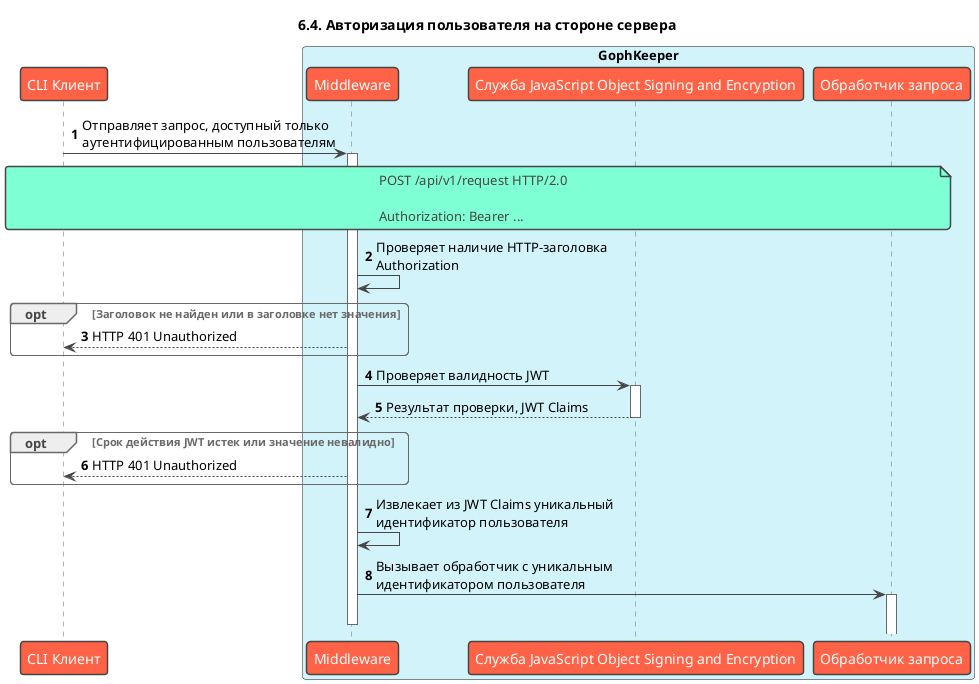 @startuml
!theme vibrant
title: 6.4. Авторизация пользователя на стороне сервера
skinparam maxMessageSize 300
autonumber

participant "CLI Клиент" as client
box "GophKeeper" #d3f3fa
    participant "Middleware" as middleware
    participant "Служба JavaScript Object Signing and Encryption" as jose
    participant "Обработчик запроса" as handler
end box

client -> middleware ++ : Отправляет запрос, доступный только аутентифицированным пользователям
note over client, handler
    POST /api/v1/request HTTP/2.0
    
    Authorization: Bearer ...
end note

middleware -> middleware: Проверяет наличие HTTP-заголовка Authorization
opt Заголовок не найден или в заголовке нет значения
    middleware --> client: HTTP 401 Unauthorized
end

middleware -> jose ++: Проверяет валидность JWT
return Результат проверки, JWT Claims
opt Срок действия JWT истек или значение невалидно
    middleware --> client: HTTP 401 Unauthorized
end

middleware -> middleware: Извлекает из JWT Claims уникальный идентификатор пользователя
middleware -> handler ++ : Вызывает обработчик с уникальным идентификатором пользователя
deactivate middleware
@enduml